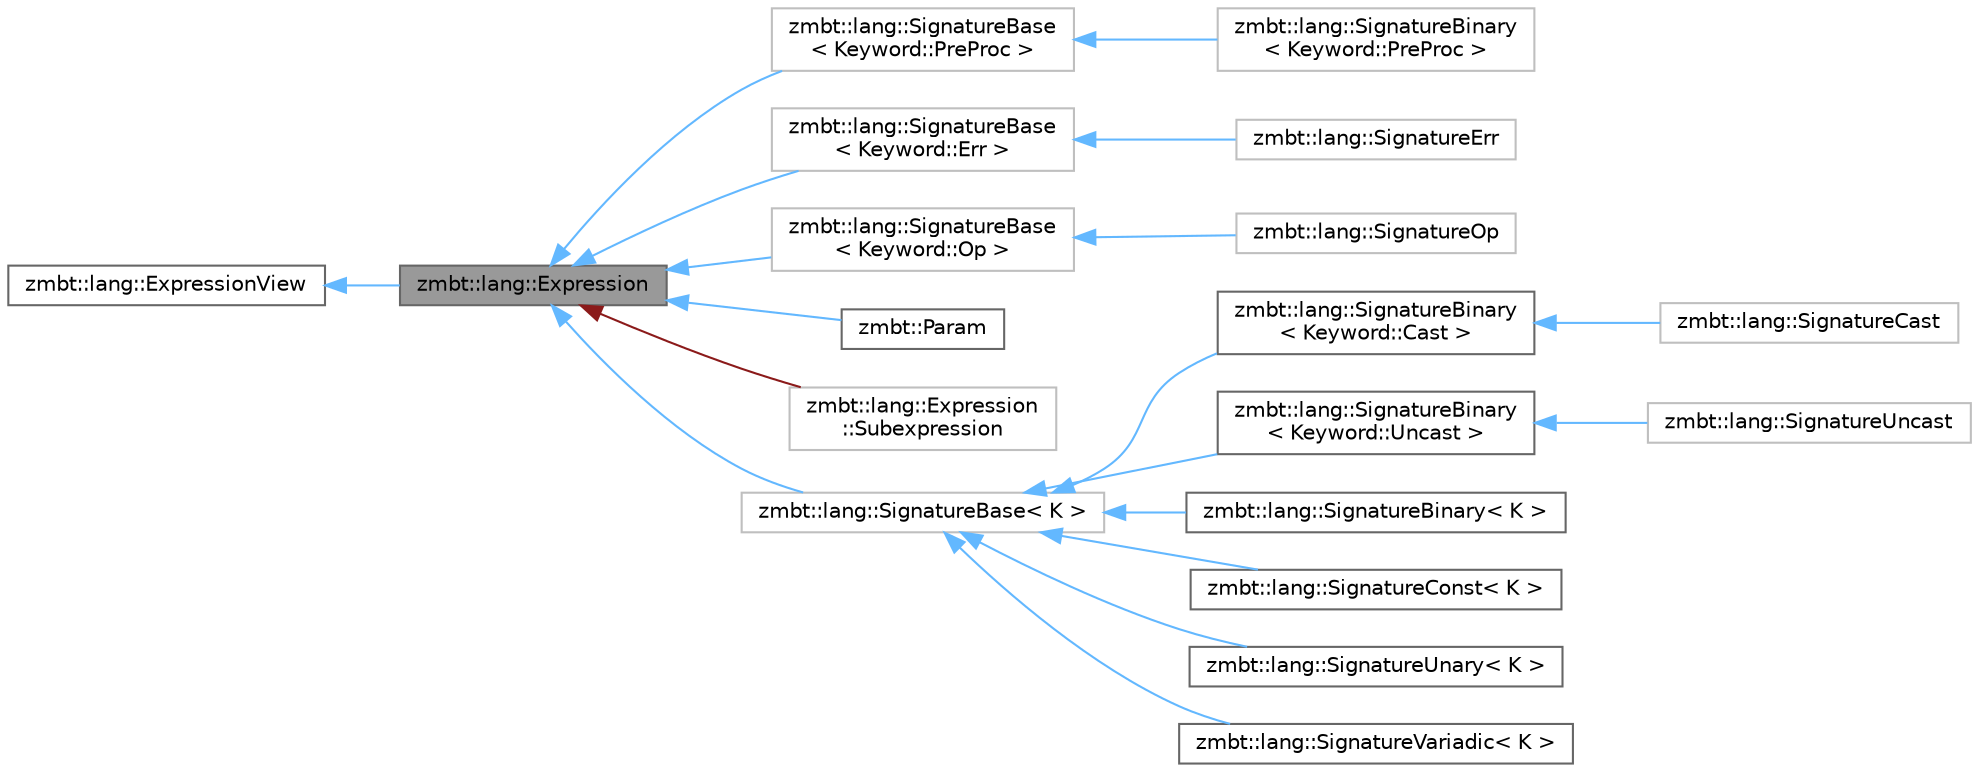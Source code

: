digraph "zmbt::lang::Expression"
{
 // LATEX_PDF_SIZE
  bgcolor="transparent";
  edge [fontname=Helvetica,fontsize=10,labelfontname=Helvetica,labelfontsize=10];
  node [fontname=Helvetica,fontsize=10,shape=box,height=0.2,width=0.4];
  rankdir="LR";
  Node1 [id="Node000001",label="zmbt::lang::Expression",height=0.2,width=0.4,color="gray40", fillcolor="grey60", style="filled", fontcolor="black",tooltip=" "];
  Node2 -> Node1 [id="edge1_Node000001_Node000002",dir="back",color="steelblue1",style="solid",tooltip=" "];
  Node2 [id="Node000002",label="zmbt::lang::ExpressionView",height=0.2,width=0.4,color="gray40", fillcolor="white", style="filled",URL="$classzmbt_1_1lang_1_1ExpressionView.html",tooltip=" "];
  Node1 -> Node3 [id="edge2_Node000001_Node000003",dir="back",color="steelblue1",style="solid",tooltip=" "];
  Node3 [id="Node000003",label="zmbt::lang::SignatureBase\l\< Keyword::PreProc \>",height=0.2,width=0.4,color="grey75", fillcolor="white", style="filled",URL="$structzmbt_1_1lang_1_1SignatureBase.html",tooltip=" "];
  Node3 -> Node4 [id="edge3_Node000003_Node000004",dir="back",color="steelblue1",style="solid",tooltip=" "];
  Node4 [id="Node000004",label="zmbt::lang::SignatureBinary\l\< Keyword::PreProc \>",height=0.2,width=0.4,color="grey75", fillcolor="white", style="filled",URL="$structzmbt_1_1lang_1_1SignatureBinary_3_01Keyword_1_1PreProc_01_4.html",tooltip=" "];
  Node1 -> Node5 [id="edge4_Node000001_Node000005",dir="back",color="steelblue1",style="solid",tooltip=" "];
  Node5 [id="Node000005",label="zmbt::lang::SignatureBase\l\< Keyword::Err \>",height=0.2,width=0.4,color="grey75", fillcolor="white", style="filled",URL="$structzmbt_1_1lang_1_1SignatureBase.html",tooltip=" "];
  Node5 -> Node6 [id="edge5_Node000005_Node000006",dir="back",color="steelblue1",style="solid",tooltip=" "];
  Node6 [id="Node000006",label="zmbt::lang::SignatureErr",height=0.2,width=0.4,color="grey75", fillcolor="white", style="filled",URL="$structzmbt_1_1lang_1_1SignatureErr.html",tooltip=" "];
  Node1 -> Node7 [id="edge6_Node000001_Node000007",dir="back",color="steelblue1",style="solid",tooltip=" "];
  Node7 [id="Node000007",label="zmbt::lang::SignatureBase\l\< Keyword::Op \>",height=0.2,width=0.4,color="grey75", fillcolor="white", style="filled",URL="$structzmbt_1_1lang_1_1SignatureBase.html",tooltip=" "];
  Node7 -> Node8 [id="edge7_Node000007_Node000008",dir="back",color="steelblue1",style="solid",tooltip=" "];
  Node8 [id="Node000008",label="zmbt::lang::SignatureOp",height=0.2,width=0.4,color="grey75", fillcolor="white", style="filled",URL="$structzmbt_1_1lang_1_1SignatureOp.html",tooltip=" "];
  Node1 -> Node9 [id="edge8_Node000001_Node000009",dir="back",color="steelblue1",style="solid",tooltip=" "];
  Node9 [id="Node000009",label="zmbt::Param",height=0.2,width=0.4,color="gray40", fillcolor="white", style="filled",URL="$classzmbt_1_1Param.html",tooltip="Generic Parameter Placeholder."];
  Node1 -> Node10 [id="edge9_Node000001_Node000010",dir="back",color="firebrick4",style="solid",tooltip=" "];
  Node10 [id="Node000010",label="zmbt::lang::Expression\l::Subexpression",height=0.2,width=0.4,color="grey75", fillcolor="white", style="filled",URL="$classzmbt_1_1lang_1_1Expression_1_1Subexpression.html",tooltip=" "];
  Node1 -> Node11 [id="edge10_Node000001_Node000011",dir="back",color="steelblue1",style="solid",tooltip=" "];
  Node11 [id="Node000011",label="zmbt::lang::SignatureBase\< K \>",height=0.2,width=0.4,color="grey75", fillcolor="white", style="filled",URL="$structzmbt_1_1lang_1_1SignatureBase.html",tooltip=" "];
  Node11 -> Node12 [id="edge11_Node000011_Node000012",dir="back",color="steelblue1",style="solid",tooltip=" "];
  Node12 [id="Node000012",label="zmbt::lang::SignatureBinary\l\< Keyword::Cast \>",height=0.2,width=0.4,color="gray40", fillcolor="white", style="filled",URL="$structzmbt_1_1lang_1_1SignatureBinary.html",tooltip=" "];
  Node12 -> Node13 [id="edge12_Node000012_Node000013",dir="back",color="steelblue1",style="solid",tooltip=" "];
  Node13 [id="Node000013",label="zmbt::lang::SignatureCast",height=0.2,width=0.4,color="grey75", fillcolor="white", style="filled",URL="$structzmbt_1_1lang_1_1SignatureCast.html",tooltip=" "];
  Node11 -> Node14 [id="edge13_Node000011_Node000014",dir="back",color="steelblue1",style="solid",tooltip=" "];
  Node14 [id="Node000014",label="zmbt::lang::SignatureBinary\l\< Keyword::Uncast \>",height=0.2,width=0.4,color="gray40", fillcolor="white", style="filled",URL="$structzmbt_1_1lang_1_1SignatureBinary.html",tooltip=" "];
  Node14 -> Node15 [id="edge14_Node000014_Node000015",dir="back",color="steelblue1",style="solid",tooltip=" "];
  Node15 [id="Node000015",label="zmbt::lang::SignatureUncast",height=0.2,width=0.4,color="grey75", fillcolor="white", style="filled",URL="$structzmbt_1_1lang_1_1SignatureUncast.html",tooltip=" "];
  Node11 -> Node16 [id="edge15_Node000011_Node000016",dir="back",color="steelblue1",style="solid",tooltip=" "];
  Node16 [id="Node000016",label="zmbt::lang::SignatureBinary\< K \>",height=0.2,width=0.4,color="gray40", fillcolor="white", style="filled",URL="$structzmbt_1_1lang_1_1SignatureBinary.html",tooltip="Binary expression."];
  Node11 -> Node17 [id="edge16_Node000011_Node000017",dir="back",color="steelblue1",style="solid",tooltip=" "];
  Node17 [id="Node000017",label="zmbt::lang::SignatureConst\< K \>",height=0.2,width=0.4,color="gray40", fillcolor="white", style="filled",URL="$structzmbt_1_1lang_1_1SignatureConst.html",tooltip="Const expression."];
  Node11 -> Node18 [id="edge17_Node000011_Node000018",dir="back",color="steelblue1",style="solid",tooltip=" "];
  Node18 [id="Node000018",label="zmbt::lang::SignatureUnary\< K \>",height=0.2,width=0.4,color="gray40", fillcolor="white", style="filled",URL="$structzmbt_1_1lang_1_1SignatureUnary.html",tooltip="Unary expression."];
  Node11 -> Node19 [id="edge18_Node000011_Node000019",dir="back",color="steelblue1",style="solid",tooltip=" "];
  Node19 [id="Node000019",label="zmbt::lang::SignatureVariadic\< K \>",height=0.2,width=0.4,color="gray40", fillcolor="white", style="filled",URL="$structzmbt_1_1lang_1_1SignatureVariadic.html",tooltip="Variadic expression."];
}

